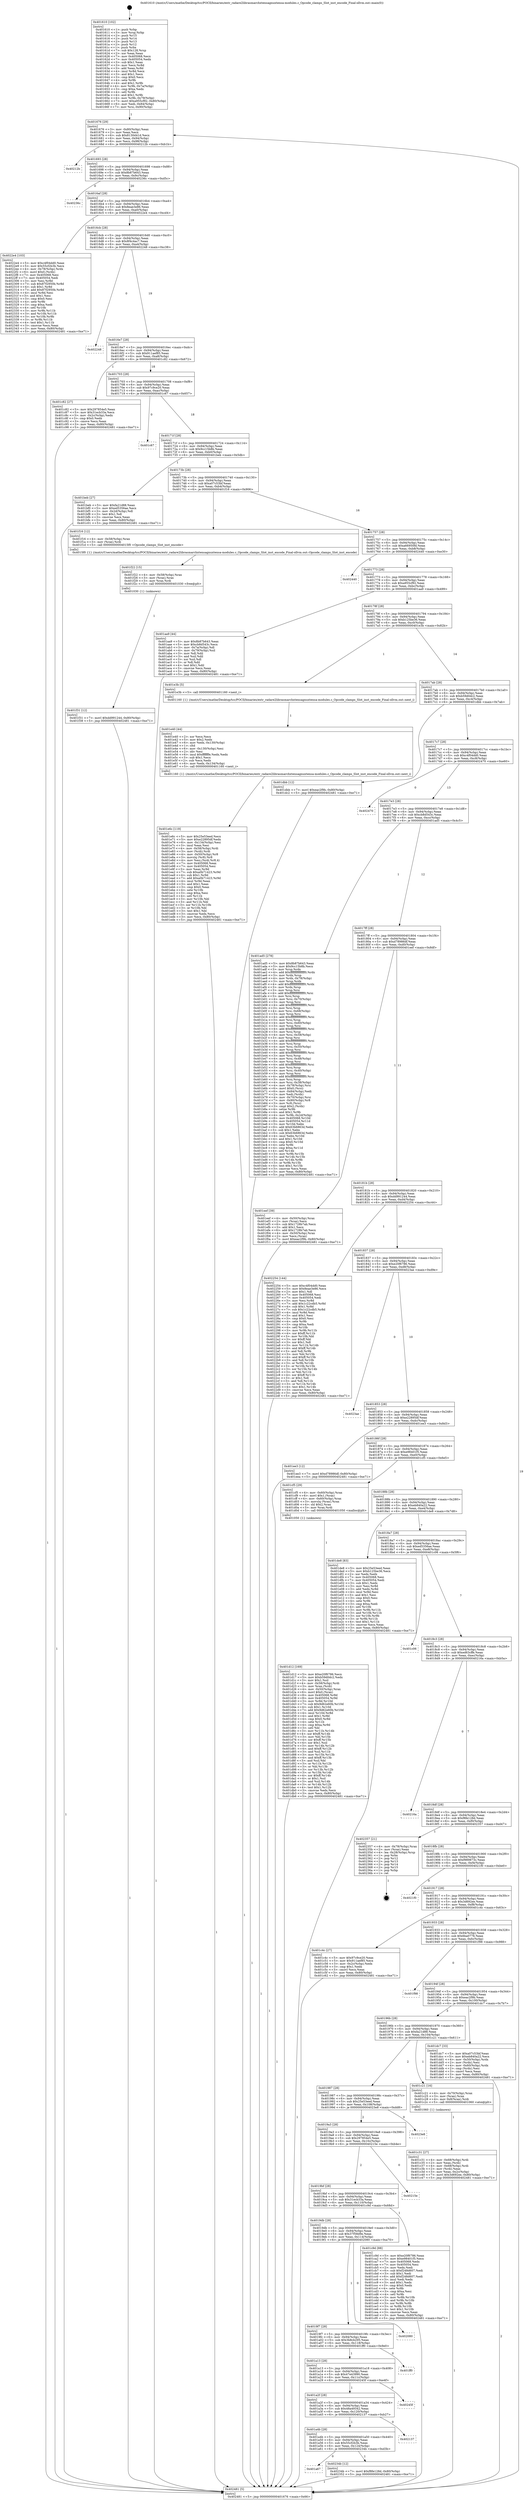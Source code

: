 digraph "0x401610" {
  label = "0x401610 (/mnt/c/Users/mathe/Desktop/tcc/POCII/binaries/extr_radare2librasmarchxtensagnuxtensa-modules.c_Opcode_clamps_Slot_inst_encode_Final-ollvm.out::main(0))"
  labelloc = "t"
  node[shape=record]

  Entry [label="",width=0.3,height=0.3,shape=circle,fillcolor=black,style=filled]
  "0x401676" [label="{
     0x401676 [29]\l
     | [instrs]\l
     &nbsp;&nbsp;0x401676 \<+3\>: mov -0x80(%rbp),%eax\l
     &nbsp;&nbsp;0x401679 \<+2\>: mov %eax,%ecx\l
     &nbsp;&nbsp;0x40167b \<+6\>: sub $0x8130d41d,%ecx\l
     &nbsp;&nbsp;0x401681 \<+6\>: mov %eax,-0x94(%rbp)\l
     &nbsp;&nbsp;0x401687 \<+6\>: mov %ecx,-0x98(%rbp)\l
     &nbsp;&nbsp;0x40168d \<+6\>: je 000000000040212b \<main+0xb1b\>\l
  }"]
  "0x40212b" [label="{
     0x40212b\l
  }", style=dashed]
  "0x401693" [label="{
     0x401693 [28]\l
     | [instrs]\l
     &nbsp;&nbsp;0x401693 \<+5\>: jmp 0000000000401698 \<main+0x88\>\l
     &nbsp;&nbsp;0x401698 \<+6\>: mov -0x94(%rbp),%eax\l
     &nbsp;&nbsp;0x40169e \<+5\>: sub $0x8b87b643,%eax\l
     &nbsp;&nbsp;0x4016a3 \<+6\>: mov %eax,-0x9c(%rbp)\l
     &nbsp;&nbsp;0x4016a9 \<+6\>: je 000000000040236c \<main+0xd5c\>\l
  }"]
  Exit [label="",width=0.3,height=0.3,shape=circle,fillcolor=black,style=filled,peripheries=2]
  "0x40236c" [label="{
     0x40236c\l
  }", style=dashed]
  "0x4016af" [label="{
     0x4016af [28]\l
     | [instrs]\l
     &nbsp;&nbsp;0x4016af \<+5\>: jmp 00000000004016b4 \<main+0xa4\>\l
     &nbsp;&nbsp;0x4016b4 \<+6\>: mov -0x94(%rbp),%eax\l
     &nbsp;&nbsp;0x4016ba \<+5\>: sub $0x8eae3e86,%eax\l
     &nbsp;&nbsp;0x4016bf \<+6\>: mov %eax,-0xa0(%rbp)\l
     &nbsp;&nbsp;0x4016c5 \<+6\>: je 00000000004022e4 \<main+0xcd4\>\l
  }"]
  "0x401a67" [label="{
     0x401a67\l
  }", style=dashed]
  "0x4022e4" [label="{
     0x4022e4 [103]\l
     | [instrs]\l
     &nbsp;&nbsp;0x4022e4 \<+5\>: mov $0xc4f04dd0,%eax\l
     &nbsp;&nbsp;0x4022e9 \<+5\>: mov $0x55cf2b3b,%ecx\l
     &nbsp;&nbsp;0x4022ee \<+4\>: mov -0x78(%rbp),%rdx\l
     &nbsp;&nbsp;0x4022f2 \<+6\>: movl $0x0,(%rdx)\l
     &nbsp;&nbsp;0x4022f8 \<+7\>: mov 0x405068,%esi\l
     &nbsp;&nbsp;0x4022ff \<+7\>: mov 0x405054,%edi\l
     &nbsp;&nbsp;0x402306 \<+3\>: mov %esi,%r8d\l
     &nbsp;&nbsp;0x402309 \<+7\>: sub $0x87f2950b,%r8d\l
     &nbsp;&nbsp;0x402310 \<+4\>: sub $0x1,%r8d\l
     &nbsp;&nbsp;0x402314 \<+7\>: add $0x87f2950b,%r8d\l
     &nbsp;&nbsp;0x40231b \<+4\>: imul %r8d,%esi\l
     &nbsp;&nbsp;0x40231f \<+3\>: and $0x1,%esi\l
     &nbsp;&nbsp;0x402322 \<+3\>: cmp $0x0,%esi\l
     &nbsp;&nbsp;0x402325 \<+4\>: sete %r9b\l
     &nbsp;&nbsp;0x402329 \<+3\>: cmp $0xa,%edi\l
     &nbsp;&nbsp;0x40232c \<+4\>: setl %r10b\l
     &nbsp;&nbsp;0x402330 \<+3\>: mov %r9b,%r11b\l
     &nbsp;&nbsp;0x402333 \<+3\>: and %r10b,%r11b\l
     &nbsp;&nbsp;0x402336 \<+3\>: xor %r10b,%r9b\l
     &nbsp;&nbsp;0x402339 \<+3\>: or %r9b,%r11b\l
     &nbsp;&nbsp;0x40233c \<+4\>: test $0x1,%r11b\l
     &nbsp;&nbsp;0x402340 \<+3\>: cmovne %ecx,%eax\l
     &nbsp;&nbsp;0x402343 \<+3\>: mov %eax,-0x80(%rbp)\l
     &nbsp;&nbsp;0x402346 \<+5\>: jmp 0000000000402481 \<main+0xe71\>\l
  }"]
  "0x4016cb" [label="{
     0x4016cb [28]\l
     | [instrs]\l
     &nbsp;&nbsp;0x4016cb \<+5\>: jmp 00000000004016d0 \<main+0xc0\>\l
     &nbsp;&nbsp;0x4016d0 \<+6\>: mov -0x94(%rbp),%eax\l
     &nbsp;&nbsp;0x4016d6 \<+5\>: sub $0x8f4c4ac7,%eax\l
     &nbsp;&nbsp;0x4016db \<+6\>: mov %eax,-0xa4(%rbp)\l
     &nbsp;&nbsp;0x4016e1 \<+6\>: je 0000000000402248 \<main+0xc38\>\l
  }"]
  "0x40234b" [label="{
     0x40234b [12]\l
     | [instrs]\l
     &nbsp;&nbsp;0x40234b \<+7\>: movl $0xf8fe128d,-0x80(%rbp)\l
     &nbsp;&nbsp;0x402352 \<+5\>: jmp 0000000000402481 \<main+0xe71\>\l
  }"]
  "0x402248" [label="{
     0x402248\l
  }", style=dashed]
  "0x4016e7" [label="{
     0x4016e7 [28]\l
     | [instrs]\l
     &nbsp;&nbsp;0x4016e7 \<+5\>: jmp 00000000004016ec \<main+0xdc\>\l
     &nbsp;&nbsp;0x4016ec \<+6\>: mov -0x94(%rbp),%eax\l
     &nbsp;&nbsp;0x4016f2 \<+5\>: sub $0x911aef85,%eax\l
     &nbsp;&nbsp;0x4016f7 \<+6\>: mov %eax,-0xa8(%rbp)\l
     &nbsp;&nbsp;0x4016fd \<+6\>: je 0000000000401c82 \<main+0x672\>\l
  }"]
  "0x401a4b" [label="{
     0x401a4b [28]\l
     | [instrs]\l
     &nbsp;&nbsp;0x401a4b \<+5\>: jmp 0000000000401a50 \<main+0x440\>\l
     &nbsp;&nbsp;0x401a50 \<+6\>: mov -0x94(%rbp),%eax\l
     &nbsp;&nbsp;0x401a56 \<+5\>: sub $0x55cf2b3b,%eax\l
     &nbsp;&nbsp;0x401a5b \<+6\>: mov %eax,-0x124(%rbp)\l
     &nbsp;&nbsp;0x401a61 \<+6\>: je 000000000040234b \<main+0xd3b\>\l
  }"]
  "0x401c82" [label="{
     0x401c82 [27]\l
     | [instrs]\l
     &nbsp;&nbsp;0x401c82 \<+5\>: mov $0x297854e5,%eax\l
     &nbsp;&nbsp;0x401c87 \<+5\>: mov $0x31ecb33a,%ecx\l
     &nbsp;&nbsp;0x401c8c \<+3\>: mov -0x2c(%rbp),%edx\l
     &nbsp;&nbsp;0x401c8f \<+3\>: cmp $0x0,%edx\l
     &nbsp;&nbsp;0x401c92 \<+3\>: cmove %ecx,%eax\l
     &nbsp;&nbsp;0x401c95 \<+3\>: mov %eax,-0x80(%rbp)\l
     &nbsp;&nbsp;0x401c98 \<+5\>: jmp 0000000000402481 \<main+0xe71\>\l
  }"]
  "0x401703" [label="{
     0x401703 [28]\l
     | [instrs]\l
     &nbsp;&nbsp;0x401703 \<+5\>: jmp 0000000000401708 \<main+0xf8\>\l
     &nbsp;&nbsp;0x401708 \<+6\>: mov -0x94(%rbp),%eax\l
     &nbsp;&nbsp;0x40170e \<+5\>: sub $0x97c9ce20,%eax\l
     &nbsp;&nbsp;0x401713 \<+6\>: mov %eax,-0xac(%rbp)\l
     &nbsp;&nbsp;0x401719 \<+6\>: je 0000000000401c67 \<main+0x657\>\l
  }"]
  "0x402137" [label="{
     0x402137\l
  }", style=dashed]
  "0x401c67" [label="{
     0x401c67\l
  }", style=dashed]
  "0x40171f" [label="{
     0x40171f [28]\l
     | [instrs]\l
     &nbsp;&nbsp;0x40171f \<+5\>: jmp 0000000000401724 \<main+0x114\>\l
     &nbsp;&nbsp;0x401724 \<+6\>: mov -0x94(%rbp),%eax\l
     &nbsp;&nbsp;0x40172a \<+5\>: sub $0x9cc15b8b,%eax\l
     &nbsp;&nbsp;0x40172f \<+6\>: mov %eax,-0xb0(%rbp)\l
     &nbsp;&nbsp;0x401735 \<+6\>: je 0000000000401beb \<main+0x5db\>\l
  }"]
  "0x401a2f" [label="{
     0x401a2f [28]\l
     | [instrs]\l
     &nbsp;&nbsp;0x401a2f \<+5\>: jmp 0000000000401a34 \<main+0x424\>\l
     &nbsp;&nbsp;0x401a34 \<+6\>: mov -0x94(%rbp),%eax\l
     &nbsp;&nbsp;0x401a3a \<+5\>: sub $0x48a49342,%eax\l
     &nbsp;&nbsp;0x401a3f \<+6\>: mov %eax,-0x120(%rbp)\l
     &nbsp;&nbsp;0x401a45 \<+6\>: je 0000000000402137 \<main+0xb27\>\l
  }"]
  "0x401beb" [label="{
     0x401beb [27]\l
     | [instrs]\l
     &nbsp;&nbsp;0x401beb \<+5\>: mov $0xfa21d88,%eax\l
     &nbsp;&nbsp;0x401bf0 \<+5\>: mov $0xed5356ae,%ecx\l
     &nbsp;&nbsp;0x401bf5 \<+3\>: mov -0x2d(%rbp),%dl\l
     &nbsp;&nbsp;0x401bf8 \<+3\>: test $0x1,%dl\l
     &nbsp;&nbsp;0x401bfb \<+3\>: cmovne %ecx,%eax\l
     &nbsp;&nbsp;0x401bfe \<+3\>: mov %eax,-0x80(%rbp)\l
     &nbsp;&nbsp;0x401c01 \<+5\>: jmp 0000000000402481 \<main+0xe71\>\l
  }"]
  "0x40173b" [label="{
     0x40173b [28]\l
     | [instrs]\l
     &nbsp;&nbsp;0x40173b \<+5\>: jmp 0000000000401740 \<main+0x130\>\l
     &nbsp;&nbsp;0x401740 \<+6\>: mov -0x94(%rbp),%eax\l
     &nbsp;&nbsp;0x401746 \<+5\>: sub $0xa07c53bf,%eax\l
     &nbsp;&nbsp;0x40174b \<+6\>: mov %eax,-0xb4(%rbp)\l
     &nbsp;&nbsp;0x401751 \<+6\>: je 0000000000401f16 \<main+0x906\>\l
  }"]
  "0x40245f" [label="{
     0x40245f\l
  }", style=dashed]
  "0x401f16" [label="{
     0x401f16 [12]\l
     | [instrs]\l
     &nbsp;&nbsp;0x401f16 \<+4\>: mov -0x58(%rbp),%rax\l
     &nbsp;&nbsp;0x401f1a \<+3\>: mov (%rax),%rdi\l
     &nbsp;&nbsp;0x401f1d \<+5\>: call 00000000004015f0 \<Opcode_clamps_Slot_inst_encode\>\l
     | [calls]\l
     &nbsp;&nbsp;0x4015f0 \{1\} (/mnt/c/Users/mathe/Desktop/tcc/POCII/binaries/extr_radare2librasmarchxtensagnuxtensa-modules.c_Opcode_clamps_Slot_inst_encode_Final-ollvm.out::Opcode_clamps_Slot_inst_encode)\l
  }"]
  "0x401757" [label="{
     0x401757 [28]\l
     | [instrs]\l
     &nbsp;&nbsp;0x401757 \<+5\>: jmp 000000000040175c \<main+0x14c\>\l
     &nbsp;&nbsp;0x40175c \<+6\>: mov -0x94(%rbp),%eax\l
     &nbsp;&nbsp;0x401762 \<+5\>: sub $0xa66950fd,%eax\l
     &nbsp;&nbsp;0x401767 \<+6\>: mov %eax,-0xb8(%rbp)\l
     &nbsp;&nbsp;0x40176d \<+6\>: je 0000000000402440 \<main+0xe30\>\l
  }"]
  "0x401a13" [label="{
     0x401a13 [28]\l
     | [instrs]\l
     &nbsp;&nbsp;0x401a13 \<+5\>: jmp 0000000000401a18 \<main+0x408\>\l
     &nbsp;&nbsp;0x401a18 \<+6\>: mov -0x94(%rbp),%eax\l
     &nbsp;&nbsp;0x401a1e \<+5\>: sub $0x47e43990,%eax\l
     &nbsp;&nbsp;0x401a23 \<+6\>: mov %eax,-0x11c(%rbp)\l
     &nbsp;&nbsp;0x401a29 \<+6\>: je 000000000040245f \<main+0xe4f\>\l
  }"]
  "0x402440" [label="{
     0x402440\l
  }", style=dashed]
  "0x401773" [label="{
     0x401773 [28]\l
     | [instrs]\l
     &nbsp;&nbsp;0x401773 \<+5\>: jmp 0000000000401778 \<main+0x168\>\l
     &nbsp;&nbsp;0x401778 \<+6\>: mov -0x94(%rbp),%eax\l
     &nbsp;&nbsp;0x40177e \<+5\>: sub $0xa955cf92,%eax\l
     &nbsp;&nbsp;0x401783 \<+6\>: mov %eax,-0xbc(%rbp)\l
     &nbsp;&nbsp;0x401789 \<+6\>: je 0000000000401aa9 \<main+0x499\>\l
  }"]
  "0x401ff0" [label="{
     0x401ff0\l
  }", style=dashed]
  "0x401aa9" [label="{
     0x401aa9 [44]\l
     | [instrs]\l
     &nbsp;&nbsp;0x401aa9 \<+5\>: mov $0x8b87b643,%eax\l
     &nbsp;&nbsp;0x401aae \<+5\>: mov $0xcb8d543c,%ecx\l
     &nbsp;&nbsp;0x401ab3 \<+3\>: mov -0x7a(%rbp),%dl\l
     &nbsp;&nbsp;0x401ab6 \<+4\>: mov -0x79(%rbp),%sil\l
     &nbsp;&nbsp;0x401aba \<+3\>: mov %dl,%dil\l
     &nbsp;&nbsp;0x401abd \<+3\>: and %sil,%dil\l
     &nbsp;&nbsp;0x401ac0 \<+3\>: xor %sil,%dl\l
     &nbsp;&nbsp;0x401ac3 \<+3\>: or %dl,%dil\l
     &nbsp;&nbsp;0x401ac6 \<+4\>: test $0x1,%dil\l
     &nbsp;&nbsp;0x401aca \<+3\>: cmovne %ecx,%eax\l
     &nbsp;&nbsp;0x401acd \<+3\>: mov %eax,-0x80(%rbp)\l
     &nbsp;&nbsp;0x401ad0 \<+5\>: jmp 0000000000402481 \<main+0xe71\>\l
  }"]
  "0x40178f" [label="{
     0x40178f [28]\l
     | [instrs]\l
     &nbsp;&nbsp;0x40178f \<+5\>: jmp 0000000000401794 \<main+0x184\>\l
     &nbsp;&nbsp;0x401794 \<+6\>: mov -0x94(%rbp),%eax\l
     &nbsp;&nbsp;0x40179a \<+5\>: sub $0xb125be36,%eax\l
     &nbsp;&nbsp;0x40179f \<+6\>: mov %eax,-0xc0(%rbp)\l
     &nbsp;&nbsp;0x4017a5 \<+6\>: je 0000000000401e3b \<main+0x82b\>\l
  }"]
  "0x402481" [label="{
     0x402481 [5]\l
     | [instrs]\l
     &nbsp;&nbsp;0x402481 \<+5\>: jmp 0000000000401676 \<main+0x66\>\l
  }"]
  "0x401610" [label="{
     0x401610 [102]\l
     | [instrs]\l
     &nbsp;&nbsp;0x401610 \<+1\>: push %rbp\l
     &nbsp;&nbsp;0x401611 \<+3\>: mov %rsp,%rbp\l
     &nbsp;&nbsp;0x401614 \<+2\>: push %r15\l
     &nbsp;&nbsp;0x401616 \<+2\>: push %r14\l
     &nbsp;&nbsp;0x401618 \<+2\>: push %r13\l
     &nbsp;&nbsp;0x40161a \<+2\>: push %r12\l
     &nbsp;&nbsp;0x40161c \<+1\>: push %rbx\l
     &nbsp;&nbsp;0x40161d \<+7\>: sub $0x128,%rsp\l
     &nbsp;&nbsp;0x401624 \<+2\>: xor %eax,%eax\l
     &nbsp;&nbsp;0x401626 \<+7\>: mov 0x405068,%ecx\l
     &nbsp;&nbsp;0x40162d \<+7\>: mov 0x405054,%edx\l
     &nbsp;&nbsp;0x401634 \<+3\>: sub $0x1,%eax\l
     &nbsp;&nbsp;0x401637 \<+3\>: mov %ecx,%r8d\l
     &nbsp;&nbsp;0x40163a \<+3\>: add %eax,%r8d\l
     &nbsp;&nbsp;0x40163d \<+4\>: imul %r8d,%ecx\l
     &nbsp;&nbsp;0x401641 \<+3\>: and $0x1,%ecx\l
     &nbsp;&nbsp;0x401644 \<+3\>: cmp $0x0,%ecx\l
     &nbsp;&nbsp;0x401647 \<+4\>: sete %r9b\l
     &nbsp;&nbsp;0x40164b \<+4\>: and $0x1,%r9b\l
     &nbsp;&nbsp;0x40164f \<+4\>: mov %r9b,-0x7a(%rbp)\l
     &nbsp;&nbsp;0x401653 \<+3\>: cmp $0xa,%edx\l
     &nbsp;&nbsp;0x401656 \<+4\>: setl %r9b\l
     &nbsp;&nbsp;0x40165a \<+4\>: and $0x1,%r9b\l
     &nbsp;&nbsp;0x40165e \<+4\>: mov %r9b,-0x79(%rbp)\l
     &nbsp;&nbsp;0x401662 \<+7\>: movl $0xa955cf92,-0x80(%rbp)\l
     &nbsp;&nbsp;0x401669 \<+6\>: mov %edi,-0x84(%rbp)\l
     &nbsp;&nbsp;0x40166f \<+7\>: mov %rsi,-0x90(%rbp)\l
  }"]
  "0x4019f7" [label="{
     0x4019f7 [28]\l
     | [instrs]\l
     &nbsp;&nbsp;0x4019f7 \<+5\>: jmp 00000000004019fc \<main+0x3ec\>\l
     &nbsp;&nbsp;0x4019fc \<+6\>: mov -0x94(%rbp),%eax\l
     &nbsp;&nbsp;0x401a02 \<+5\>: sub $0x3b8cb295,%eax\l
     &nbsp;&nbsp;0x401a07 \<+6\>: mov %eax,-0x118(%rbp)\l
     &nbsp;&nbsp;0x401a0d \<+6\>: je 0000000000401ff0 \<main+0x9e0\>\l
  }"]
  "0x401e3b" [label="{
     0x401e3b [5]\l
     | [instrs]\l
     &nbsp;&nbsp;0x401e3b \<+5\>: call 0000000000401160 \<next_i\>\l
     | [calls]\l
     &nbsp;&nbsp;0x401160 \{1\} (/mnt/c/Users/mathe/Desktop/tcc/POCII/binaries/extr_radare2librasmarchxtensagnuxtensa-modules.c_Opcode_clamps_Slot_inst_encode_Final-ollvm.out::next_i)\l
  }"]
  "0x4017ab" [label="{
     0x4017ab [28]\l
     | [instrs]\l
     &nbsp;&nbsp;0x4017ab \<+5\>: jmp 00000000004017b0 \<main+0x1a0\>\l
     &nbsp;&nbsp;0x4017b0 \<+6\>: mov -0x94(%rbp),%eax\l
     &nbsp;&nbsp;0x4017b6 \<+5\>: sub $0xb59d0dc2,%eax\l
     &nbsp;&nbsp;0x4017bb \<+6\>: mov %eax,-0xc4(%rbp)\l
     &nbsp;&nbsp;0x4017c1 \<+6\>: je 0000000000401dbb \<main+0x7ab\>\l
  }"]
  "0x402080" [label="{
     0x402080\l
  }", style=dashed]
  "0x401dbb" [label="{
     0x401dbb [12]\l
     | [instrs]\l
     &nbsp;&nbsp;0x401dbb \<+7\>: movl $0xeac2f9b,-0x80(%rbp)\l
     &nbsp;&nbsp;0x401dc2 \<+5\>: jmp 0000000000402481 \<main+0xe71\>\l
  }"]
  "0x4017c7" [label="{
     0x4017c7 [28]\l
     | [instrs]\l
     &nbsp;&nbsp;0x4017c7 \<+5\>: jmp 00000000004017cc \<main+0x1bc\>\l
     &nbsp;&nbsp;0x4017cc \<+6\>: mov -0x94(%rbp),%eax\l
     &nbsp;&nbsp;0x4017d2 \<+5\>: sub $0xc4f04dd0,%eax\l
     &nbsp;&nbsp;0x4017d7 \<+6\>: mov %eax,-0xc8(%rbp)\l
     &nbsp;&nbsp;0x4017dd \<+6\>: je 0000000000402470 \<main+0xe60\>\l
  }"]
  "0x401f31" [label="{
     0x401f31 [12]\l
     | [instrs]\l
     &nbsp;&nbsp;0x401f31 \<+7\>: movl $0xdd991244,-0x80(%rbp)\l
     &nbsp;&nbsp;0x401f38 \<+5\>: jmp 0000000000402481 \<main+0xe71\>\l
  }"]
  "0x402470" [label="{
     0x402470\l
  }", style=dashed]
  "0x4017e3" [label="{
     0x4017e3 [28]\l
     | [instrs]\l
     &nbsp;&nbsp;0x4017e3 \<+5\>: jmp 00000000004017e8 \<main+0x1d8\>\l
     &nbsp;&nbsp;0x4017e8 \<+6\>: mov -0x94(%rbp),%eax\l
     &nbsp;&nbsp;0x4017ee \<+5\>: sub $0xcb8d543c,%eax\l
     &nbsp;&nbsp;0x4017f3 \<+6\>: mov %eax,-0xcc(%rbp)\l
     &nbsp;&nbsp;0x4017f9 \<+6\>: je 0000000000401ad5 \<main+0x4c5\>\l
  }"]
  "0x401f22" [label="{
     0x401f22 [15]\l
     | [instrs]\l
     &nbsp;&nbsp;0x401f22 \<+4\>: mov -0x58(%rbp),%rax\l
     &nbsp;&nbsp;0x401f26 \<+3\>: mov (%rax),%rax\l
     &nbsp;&nbsp;0x401f29 \<+3\>: mov %rax,%rdi\l
     &nbsp;&nbsp;0x401f2c \<+5\>: call 0000000000401030 \<free@plt\>\l
     | [calls]\l
     &nbsp;&nbsp;0x401030 \{1\} (unknown)\l
  }"]
  "0x401ad5" [label="{
     0x401ad5 [278]\l
     | [instrs]\l
     &nbsp;&nbsp;0x401ad5 \<+5\>: mov $0x8b87b643,%eax\l
     &nbsp;&nbsp;0x401ada \<+5\>: mov $0x9cc15b8b,%ecx\l
     &nbsp;&nbsp;0x401adf \<+3\>: mov %rsp,%rdx\l
     &nbsp;&nbsp;0x401ae2 \<+4\>: add $0xfffffffffffffff0,%rdx\l
     &nbsp;&nbsp;0x401ae6 \<+3\>: mov %rdx,%rsp\l
     &nbsp;&nbsp;0x401ae9 \<+4\>: mov %rdx,-0x78(%rbp)\l
     &nbsp;&nbsp;0x401aed \<+3\>: mov %rsp,%rdx\l
     &nbsp;&nbsp;0x401af0 \<+4\>: add $0xfffffffffffffff0,%rdx\l
     &nbsp;&nbsp;0x401af4 \<+3\>: mov %rdx,%rsp\l
     &nbsp;&nbsp;0x401af7 \<+3\>: mov %rsp,%rsi\l
     &nbsp;&nbsp;0x401afa \<+4\>: add $0xfffffffffffffff0,%rsi\l
     &nbsp;&nbsp;0x401afe \<+3\>: mov %rsi,%rsp\l
     &nbsp;&nbsp;0x401b01 \<+4\>: mov %rsi,-0x70(%rbp)\l
     &nbsp;&nbsp;0x401b05 \<+3\>: mov %rsp,%rsi\l
     &nbsp;&nbsp;0x401b08 \<+4\>: add $0xfffffffffffffff0,%rsi\l
     &nbsp;&nbsp;0x401b0c \<+3\>: mov %rsi,%rsp\l
     &nbsp;&nbsp;0x401b0f \<+4\>: mov %rsi,-0x68(%rbp)\l
     &nbsp;&nbsp;0x401b13 \<+3\>: mov %rsp,%rsi\l
     &nbsp;&nbsp;0x401b16 \<+4\>: add $0xfffffffffffffff0,%rsi\l
     &nbsp;&nbsp;0x401b1a \<+3\>: mov %rsi,%rsp\l
     &nbsp;&nbsp;0x401b1d \<+4\>: mov %rsi,-0x60(%rbp)\l
     &nbsp;&nbsp;0x401b21 \<+3\>: mov %rsp,%rsi\l
     &nbsp;&nbsp;0x401b24 \<+4\>: add $0xfffffffffffffff0,%rsi\l
     &nbsp;&nbsp;0x401b28 \<+3\>: mov %rsi,%rsp\l
     &nbsp;&nbsp;0x401b2b \<+4\>: mov %rsi,-0x58(%rbp)\l
     &nbsp;&nbsp;0x401b2f \<+3\>: mov %rsp,%rsi\l
     &nbsp;&nbsp;0x401b32 \<+4\>: add $0xfffffffffffffff0,%rsi\l
     &nbsp;&nbsp;0x401b36 \<+3\>: mov %rsi,%rsp\l
     &nbsp;&nbsp;0x401b39 \<+4\>: mov %rsi,-0x50(%rbp)\l
     &nbsp;&nbsp;0x401b3d \<+3\>: mov %rsp,%rsi\l
     &nbsp;&nbsp;0x401b40 \<+4\>: add $0xfffffffffffffff0,%rsi\l
     &nbsp;&nbsp;0x401b44 \<+3\>: mov %rsi,%rsp\l
     &nbsp;&nbsp;0x401b47 \<+4\>: mov %rsi,-0x48(%rbp)\l
     &nbsp;&nbsp;0x401b4b \<+3\>: mov %rsp,%rsi\l
     &nbsp;&nbsp;0x401b4e \<+4\>: add $0xfffffffffffffff0,%rsi\l
     &nbsp;&nbsp;0x401b52 \<+3\>: mov %rsi,%rsp\l
     &nbsp;&nbsp;0x401b55 \<+4\>: mov %rsi,-0x40(%rbp)\l
     &nbsp;&nbsp;0x401b59 \<+3\>: mov %rsp,%rsi\l
     &nbsp;&nbsp;0x401b5c \<+4\>: add $0xfffffffffffffff0,%rsi\l
     &nbsp;&nbsp;0x401b60 \<+3\>: mov %rsi,%rsp\l
     &nbsp;&nbsp;0x401b63 \<+4\>: mov %rsi,-0x38(%rbp)\l
     &nbsp;&nbsp;0x401b67 \<+4\>: mov -0x78(%rbp),%rsi\l
     &nbsp;&nbsp;0x401b6b \<+6\>: movl $0x0,(%rsi)\l
     &nbsp;&nbsp;0x401b71 \<+6\>: mov -0x84(%rbp),%edi\l
     &nbsp;&nbsp;0x401b77 \<+2\>: mov %edi,(%rdx)\l
     &nbsp;&nbsp;0x401b79 \<+4\>: mov -0x70(%rbp),%rsi\l
     &nbsp;&nbsp;0x401b7d \<+7\>: mov -0x90(%rbp),%r8\l
     &nbsp;&nbsp;0x401b84 \<+3\>: mov %r8,(%rsi)\l
     &nbsp;&nbsp;0x401b87 \<+3\>: cmpl $0x2,(%rdx)\l
     &nbsp;&nbsp;0x401b8a \<+4\>: setne %r9b\l
     &nbsp;&nbsp;0x401b8e \<+4\>: and $0x1,%r9b\l
     &nbsp;&nbsp;0x401b92 \<+4\>: mov %r9b,-0x2d(%rbp)\l
     &nbsp;&nbsp;0x401b96 \<+8\>: mov 0x405068,%r10d\l
     &nbsp;&nbsp;0x401b9e \<+8\>: mov 0x405054,%r11d\l
     &nbsp;&nbsp;0x401ba6 \<+3\>: mov %r10d,%ebx\l
     &nbsp;&nbsp;0x401ba9 \<+6\>: add $0x63b6863d,%ebx\l
     &nbsp;&nbsp;0x401baf \<+3\>: sub $0x1,%ebx\l
     &nbsp;&nbsp;0x401bb2 \<+6\>: sub $0x63b6863d,%ebx\l
     &nbsp;&nbsp;0x401bb8 \<+4\>: imul %ebx,%r10d\l
     &nbsp;&nbsp;0x401bbc \<+4\>: and $0x1,%r10d\l
     &nbsp;&nbsp;0x401bc0 \<+4\>: cmp $0x0,%r10d\l
     &nbsp;&nbsp;0x401bc4 \<+4\>: sete %r9b\l
     &nbsp;&nbsp;0x401bc8 \<+4\>: cmp $0xa,%r11d\l
     &nbsp;&nbsp;0x401bcc \<+4\>: setl %r14b\l
     &nbsp;&nbsp;0x401bd0 \<+3\>: mov %r9b,%r15b\l
     &nbsp;&nbsp;0x401bd3 \<+3\>: and %r14b,%r15b\l
     &nbsp;&nbsp;0x401bd6 \<+3\>: xor %r14b,%r9b\l
     &nbsp;&nbsp;0x401bd9 \<+3\>: or %r9b,%r15b\l
     &nbsp;&nbsp;0x401bdc \<+4\>: test $0x1,%r15b\l
     &nbsp;&nbsp;0x401be0 \<+3\>: cmovne %ecx,%eax\l
     &nbsp;&nbsp;0x401be3 \<+3\>: mov %eax,-0x80(%rbp)\l
     &nbsp;&nbsp;0x401be6 \<+5\>: jmp 0000000000402481 \<main+0xe71\>\l
  }"]
  "0x4017ff" [label="{
     0x4017ff [28]\l
     | [instrs]\l
     &nbsp;&nbsp;0x4017ff \<+5\>: jmp 0000000000401804 \<main+0x1f4\>\l
     &nbsp;&nbsp;0x401804 \<+6\>: mov -0x94(%rbp),%eax\l
     &nbsp;&nbsp;0x40180a \<+5\>: sub $0xd78986df,%eax\l
     &nbsp;&nbsp;0x40180f \<+6\>: mov %eax,-0xd0(%rbp)\l
     &nbsp;&nbsp;0x401815 \<+6\>: je 0000000000401eef \<main+0x8df\>\l
  }"]
  "0x401e6c" [label="{
     0x401e6c [119]\l
     | [instrs]\l
     &nbsp;&nbsp;0x401e6c \<+5\>: mov $0x25e53eed,%ecx\l
     &nbsp;&nbsp;0x401e71 \<+5\>: mov $0xe22895df,%edx\l
     &nbsp;&nbsp;0x401e76 \<+6\>: mov -0x134(%rbp),%esi\l
     &nbsp;&nbsp;0x401e7c \<+3\>: imul %eax,%esi\l
     &nbsp;&nbsp;0x401e7f \<+4\>: mov -0x58(%rbp),%rdi\l
     &nbsp;&nbsp;0x401e83 \<+3\>: mov (%rdi),%rdi\l
     &nbsp;&nbsp;0x401e86 \<+4\>: mov -0x50(%rbp),%r8\l
     &nbsp;&nbsp;0x401e8a \<+3\>: movslq (%r8),%r8\l
     &nbsp;&nbsp;0x401e8d \<+4\>: mov %esi,(%rdi,%r8,4)\l
     &nbsp;&nbsp;0x401e91 \<+7\>: mov 0x405068,%eax\l
     &nbsp;&nbsp;0x401e98 \<+7\>: mov 0x405054,%esi\l
     &nbsp;&nbsp;0x401e9f \<+3\>: mov %eax,%r9d\l
     &nbsp;&nbsp;0x401ea2 \<+7\>: sub $0xa0b71423,%r9d\l
     &nbsp;&nbsp;0x401ea9 \<+4\>: sub $0x1,%r9d\l
     &nbsp;&nbsp;0x401ead \<+7\>: add $0xa0b71423,%r9d\l
     &nbsp;&nbsp;0x401eb4 \<+4\>: imul %r9d,%eax\l
     &nbsp;&nbsp;0x401eb8 \<+3\>: and $0x1,%eax\l
     &nbsp;&nbsp;0x401ebb \<+3\>: cmp $0x0,%eax\l
     &nbsp;&nbsp;0x401ebe \<+4\>: sete %r10b\l
     &nbsp;&nbsp;0x401ec2 \<+3\>: cmp $0xa,%esi\l
     &nbsp;&nbsp;0x401ec5 \<+4\>: setl %r11b\l
     &nbsp;&nbsp;0x401ec9 \<+3\>: mov %r10b,%bl\l
     &nbsp;&nbsp;0x401ecc \<+3\>: and %r11b,%bl\l
     &nbsp;&nbsp;0x401ecf \<+3\>: xor %r11b,%r10b\l
     &nbsp;&nbsp;0x401ed2 \<+3\>: or %r10b,%bl\l
     &nbsp;&nbsp;0x401ed5 \<+3\>: test $0x1,%bl\l
     &nbsp;&nbsp;0x401ed8 \<+3\>: cmovne %edx,%ecx\l
     &nbsp;&nbsp;0x401edb \<+3\>: mov %ecx,-0x80(%rbp)\l
     &nbsp;&nbsp;0x401ede \<+5\>: jmp 0000000000402481 \<main+0xe71\>\l
  }"]
  "0x401e40" [label="{
     0x401e40 [44]\l
     | [instrs]\l
     &nbsp;&nbsp;0x401e40 \<+2\>: xor %ecx,%ecx\l
     &nbsp;&nbsp;0x401e42 \<+5\>: mov $0x2,%edx\l
     &nbsp;&nbsp;0x401e47 \<+6\>: mov %edx,-0x130(%rbp)\l
     &nbsp;&nbsp;0x401e4d \<+1\>: cltd\l
     &nbsp;&nbsp;0x401e4e \<+6\>: mov -0x130(%rbp),%esi\l
     &nbsp;&nbsp;0x401e54 \<+2\>: idiv %esi\l
     &nbsp;&nbsp;0x401e56 \<+6\>: imul $0xfffffffe,%edx,%edx\l
     &nbsp;&nbsp;0x401e5c \<+3\>: sub $0x1,%ecx\l
     &nbsp;&nbsp;0x401e5f \<+2\>: sub %ecx,%edx\l
     &nbsp;&nbsp;0x401e61 \<+6\>: mov %edx,-0x134(%rbp)\l
     &nbsp;&nbsp;0x401e67 \<+5\>: call 0000000000401160 \<next_i\>\l
     | [calls]\l
     &nbsp;&nbsp;0x401160 \{1\} (/mnt/c/Users/mathe/Desktop/tcc/POCII/binaries/extr_radare2librasmarchxtensagnuxtensa-modules.c_Opcode_clamps_Slot_inst_encode_Final-ollvm.out::next_i)\l
  }"]
  "0x401eef" [label="{
     0x401eef [39]\l
     | [instrs]\l
     &nbsp;&nbsp;0x401eef \<+4\>: mov -0x50(%rbp),%rax\l
     &nbsp;&nbsp;0x401ef3 \<+2\>: mov (%rax),%ecx\l
     &nbsp;&nbsp;0x401ef5 \<+6\>: sub $0x1728b7ab,%ecx\l
     &nbsp;&nbsp;0x401efb \<+3\>: add $0x1,%ecx\l
     &nbsp;&nbsp;0x401efe \<+6\>: add $0x1728b7ab,%ecx\l
     &nbsp;&nbsp;0x401f04 \<+4\>: mov -0x50(%rbp),%rax\l
     &nbsp;&nbsp;0x401f08 \<+2\>: mov %ecx,(%rax)\l
     &nbsp;&nbsp;0x401f0a \<+7\>: movl $0xeac2f9b,-0x80(%rbp)\l
     &nbsp;&nbsp;0x401f11 \<+5\>: jmp 0000000000402481 \<main+0xe71\>\l
  }"]
  "0x40181b" [label="{
     0x40181b [28]\l
     | [instrs]\l
     &nbsp;&nbsp;0x40181b \<+5\>: jmp 0000000000401820 \<main+0x210\>\l
     &nbsp;&nbsp;0x401820 \<+6\>: mov -0x94(%rbp),%eax\l
     &nbsp;&nbsp;0x401826 \<+5\>: sub $0xdd991244,%eax\l
     &nbsp;&nbsp;0x40182b \<+6\>: mov %eax,-0xd4(%rbp)\l
     &nbsp;&nbsp;0x401831 \<+6\>: je 0000000000402254 \<main+0xc44\>\l
  }"]
  "0x401d12" [label="{
     0x401d12 [169]\l
     | [instrs]\l
     &nbsp;&nbsp;0x401d12 \<+5\>: mov $0xe20f6786,%ecx\l
     &nbsp;&nbsp;0x401d17 \<+5\>: mov $0xb59d0dc2,%edx\l
     &nbsp;&nbsp;0x401d1c \<+3\>: mov $0x1,%sil\l
     &nbsp;&nbsp;0x401d1f \<+4\>: mov -0x58(%rbp),%rdi\l
     &nbsp;&nbsp;0x401d23 \<+3\>: mov %rax,(%rdi)\l
     &nbsp;&nbsp;0x401d26 \<+4\>: mov -0x50(%rbp),%rax\l
     &nbsp;&nbsp;0x401d2a \<+6\>: movl $0x0,(%rax)\l
     &nbsp;&nbsp;0x401d30 \<+8\>: mov 0x405068,%r8d\l
     &nbsp;&nbsp;0x401d38 \<+8\>: mov 0x405054,%r9d\l
     &nbsp;&nbsp;0x401d40 \<+3\>: mov %r8d,%r10d\l
     &nbsp;&nbsp;0x401d43 \<+7\>: sub $0x9d62e60b,%r10d\l
     &nbsp;&nbsp;0x401d4a \<+4\>: sub $0x1,%r10d\l
     &nbsp;&nbsp;0x401d4e \<+7\>: add $0x9d62e60b,%r10d\l
     &nbsp;&nbsp;0x401d55 \<+4\>: imul %r10d,%r8d\l
     &nbsp;&nbsp;0x401d59 \<+4\>: and $0x1,%r8d\l
     &nbsp;&nbsp;0x401d5d \<+4\>: cmp $0x0,%r8d\l
     &nbsp;&nbsp;0x401d61 \<+4\>: sete %r11b\l
     &nbsp;&nbsp;0x401d65 \<+4\>: cmp $0xa,%r9d\l
     &nbsp;&nbsp;0x401d69 \<+3\>: setl %bl\l
     &nbsp;&nbsp;0x401d6c \<+3\>: mov %r11b,%r14b\l
     &nbsp;&nbsp;0x401d6f \<+4\>: xor $0xff,%r14b\l
     &nbsp;&nbsp;0x401d73 \<+3\>: mov %bl,%r15b\l
     &nbsp;&nbsp;0x401d76 \<+4\>: xor $0xff,%r15b\l
     &nbsp;&nbsp;0x401d7a \<+4\>: xor $0x1,%sil\l
     &nbsp;&nbsp;0x401d7e \<+3\>: mov %r14b,%r12b\l
     &nbsp;&nbsp;0x401d81 \<+4\>: and $0xff,%r12b\l
     &nbsp;&nbsp;0x401d85 \<+3\>: and %sil,%r11b\l
     &nbsp;&nbsp;0x401d88 \<+3\>: mov %r15b,%r13b\l
     &nbsp;&nbsp;0x401d8b \<+4\>: and $0xff,%r13b\l
     &nbsp;&nbsp;0x401d8f \<+3\>: and %sil,%bl\l
     &nbsp;&nbsp;0x401d92 \<+3\>: or %r11b,%r12b\l
     &nbsp;&nbsp;0x401d95 \<+3\>: or %bl,%r13b\l
     &nbsp;&nbsp;0x401d98 \<+3\>: xor %r13b,%r12b\l
     &nbsp;&nbsp;0x401d9b \<+3\>: or %r15b,%r14b\l
     &nbsp;&nbsp;0x401d9e \<+4\>: xor $0xff,%r14b\l
     &nbsp;&nbsp;0x401da2 \<+4\>: or $0x1,%sil\l
     &nbsp;&nbsp;0x401da6 \<+3\>: and %sil,%r14b\l
     &nbsp;&nbsp;0x401da9 \<+3\>: or %r14b,%r12b\l
     &nbsp;&nbsp;0x401dac \<+4\>: test $0x1,%r12b\l
     &nbsp;&nbsp;0x401db0 \<+3\>: cmovne %edx,%ecx\l
     &nbsp;&nbsp;0x401db3 \<+3\>: mov %ecx,-0x80(%rbp)\l
     &nbsp;&nbsp;0x401db6 \<+5\>: jmp 0000000000402481 \<main+0xe71\>\l
  }"]
  "0x402254" [label="{
     0x402254 [144]\l
     | [instrs]\l
     &nbsp;&nbsp;0x402254 \<+5\>: mov $0xc4f04dd0,%eax\l
     &nbsp;&nbsp;0x402259 \<+5\>: mov $0x8eae3e86,%ecx\l
     &nbsp;&nbsp;0x40225e \<+2\>: mov $0x1,%dl\l
     &nbsp;&nbsp;0x402260 \<+7\>: mov 0x405068,%esi\l
     &nbsp;&nbsp;0x402267 \<+7\>: mov 0x405054,%edi\l
     &nbsp;&nbsp;0x40226e \<+3\>: mov %esi,%r8d\l
     &nbsp;&nbsp;0x402271 \<+7\>: add $0x1c22cdb5,%r8d\l
     &nbsp;&nbsp;0x402278 \<+4\>: sub $0x1,%r8d\l
     &nbsp;&nbsp;0x40227c \<+7\>: sub $0x1c22cdb5,%r8d\l
     &nbsp;&nbsp;0x402283 \<+4\>: imul %r8d,%esi\l
     &nbsp;&nbsp;0x402287 \<+3\>: and $0x1,%esi\l
     &nbsp;&nbsp;0x40228a \<+3\>: cmp $0x0,%esi\l
     &nbsp;&nbsp;0x40228d \<+4\>: sete %r9b\l
     &nbsp;&nbsp;0x402291 \<+3\>: cmp $0xa,%edi\l
     &nbsp;&nbsp;0x402294 \<+4\>: setl %r10b\l
     &nbsp;&nbsp;0x402298 \<+3\>: mov %r9b,%r11b\l
     &nbsp;&nbsp;0x40229b \<+4\>: xor $0xff,%r11b\l
     &nbsp;&nbsp;0x40229f \<+3\>: mov %r10b,%bl\l
     &nbsp;&nbsp;0x4022a2 \<+3\>: xor $0xff,%bl\l
     &nbsp;&nbsp;0x4022a5 \<+3\>: xor $0x1,%dl\l
     &nbsp;&nbsp;0x4022a8 \<+3\>: mov %r11b,%r14b\l
     &nbsp;&nbsp;0x4022ab \<+4\>: and $0xff,%r14b\l
     &nbsp;&nbsp;0x4022af \<+3\>: and %dl,%r9b\l
     &nbsp;&nbsp;0x4022b2 \<+3\>: mov %bl,%r15b\l
     &nbsp;&nbsp;0x4022b5 \<+4\>: and $0xff,%r15b\l
     &nbsp;&nbsp;0x4022b9 \<+3\>: and %dl,%r10b\l
     &nbsp;&nbsp;0x4022bc \<+3\>: or %r9b,%r14b\l
     &nbsp;&nbsp;0x4022bf \<+3\>: or %r10b,%r15b\l
     &nbsp;&nbsp;0x4022c2 \<+3\>: xor %r15b,%r14b\l
     &nbsp;&nbsp;0x4022c5 \<+3\>: or %bl,%r11b\l
     &nbsp;&nbsp;0x4022c8 \<+4\>: xor $0xff,%r11b\l
     &nbsp;&nbsp;0x4022cc \<+3\>: or $0x1,%dl\l
     &nbsp;&nbsp;0x4022cf \<+3\>: and %dl,%r11b\l
     &nbsp;&nbsp;0x4022d2 \<+3\>: or %r11b,%r14b\l
     &nbsp;&nbsp;0x4022d5 \<+4\>: test $0x1,%r14b\l
     &nbsp;&nbsp;0x4022d9 \<+3\>: cmovne %ecx,%eax\l
     &nbsp;&nbsp;0x4022dc \<+3\>: mov %eax,-0x80(%rbp)\l
     &nbsp;&nbsp;0x4022df \<+5\>: jmp 0000000000402481 \<main+0xe71\>\l
  }"]
  "0x401837" [label="{
     0x401837 [28]\l
     | [instrs]\l
     &nbsp;&nbsp;0x401837 \<+5\>: jmp 000000000040183c \<main+0x22c\>\l
     &nbsp;&nbsp;0x40183c \<+6\>: mov -0x94(%rbp),%eax\l
     &nbsp;&nbsp;0x401842 \<+5\>: sub $0xe20f6786,%eax\l
     &nbsp;&nbsp;0x401847 \<+6\>: mov %eax,-0xd8(%rbp)\l
     &nbsp;&nbsp;0x40184d \<+6\>: je 00000000004023ae \<main+0xd9e\>\l
  }"]
  "0x4019db" [label="{
     0x4019db [28]\l
     | [instrs]\l
     &nbsp;&nbsp;0x4019db \<+5\>: jmp 00000000004019e0 \<main+0x3d0\>\l
     &nbsp;&nbsp;0x4019e0 \<+6\>: mov -0x94(%rbp),%eax\l
     &nbsp;&nbsp;0x4019e6 \<+5\>: sub $0x37f58d9e,%eax\l
     &nbsp;&nbsp;0x4019eb \<+6\>: mov %eax,-0x114(%rbp)\l
     &nbsp;&nbsp;0x4019f1 \<+6\>: je 0000000000402080 \<main+0xa70\>\l
  }"]
  "0x4023ae" [label="{
     0x4023ae\l
  }", style=dashed]
  "0x401853" [label="{
     0x401853 [28]\l
     | [instrs]\l
     &nbsp;&nbsp;0x401853 \<+5\>: jmp 0000000000401858 \<main+0x248\>\l
     &nbsp;&nbsp;0x401858 \<+6\>: mov -0x94(%rbp),%eax\l
     &nbsp;&nbsp;0x40185e \<+5\>: sub $0xe22895df,%eax\l
     &nbsp;&nbsp;0x401863 \<+6\>: mov %eax,-0xdc(%rbp)\l
     &nbsp;&nbsp;0x401869 \<+6\>: je 0000000000401ee3 \<main+0x8d3\>\l
  }"]
  "0x401c9d" [label="{
     0x401c9d [88]\l
     | [instrs]\l
     &nbsp;&nbsp;0x401c9d \<+5\>: mov $0xe20f6786,%eax\l
     &nbsp;&nbsp;0x401ca2 \<+5\>: mov $0xe98401f5,%ecx\l
     &nbsp;&nbsp;0x401ca7 \<+7\>: mov 0x405068,%edx\l
     &nbsp;&nbsp;0x401cae \<+7\>: mov 0x405054,%esi\l
     &nbsp;&nbsp;0x401cb5 \<+2\>: mov %edx,%edi\l
     &nbsp;&nbsp;0x401cb7 \<+6\>: sub $0xf248d607,%edi\l
     &nbsp;&nbsp;0x401cbd \<+3\>: sub $0x1,%edi\l
     &nbsp;&nbsp;0x401cc0 \<+6\>: add $0xf248d607,%edi\l
     &nbsp;&nbsp;0x401cc6 \<+3\>: imul %edi,%edx\l
     &nbsp;&nbsp;0x401cc9 \<+3\>: and $0x1,%edx\l
     &nbsp;&nbsp;0x401ccc \<+3\>: cmp $0x0,%edx\l
     &nbsp;&nbsp;0x401ccf \<+4\>: sete %r8b\l
     &nbsp;&nbsp;0x401cd3 \<+3\>: cmp $0xa,%esi\l
     &nbsp;&nbsp;0x401cd6 \<+4\>: setl %r9b\l
     &nbsp;&nbsp;0x401cda \<+3\>: mov %r8b,%r10b\l
     &nbsp;&nbsp;0x401cdd \<+3\>: and %r9b,%r10b\l
     &nbsp;&nbsp;0x401ce0 \<+3\>: xor %r9b,%r8b\l
     &nbsp;&nbsp;0x401ce3 \<+3\>: or %r8b,%r10b\l
     &nbsp;&nbsp;0x401ce6 \<+4\>: test $0x1,%r10b\l
     &nbsp;&nbsp;0x401cea \<+3\>: cmovne %ecx,%eax\l
     &nbsp;&nbsp;0x401ced \<+3\>: mov %eax,-0x80(%rbp)\l
     &nbsp;&nbsp;0x401cf0 \<+5\>: jmp 0000000000402481 \<main+0xe71\>\l
  }"]
  "0x401ee3" [label="{
     0x401ee3 [12]\l
     | [instrs]\l
     &nbsp;&nbsp;0x401ee3 \<+7\>: movl $0xd78986df,-0x80(%rbp)\l
     &nbsp;&nbsp;0x401eea \<+5\>: jmp 0000000000402481 \<main+0xe71\>\l
  }"]
  "0x40186f" [label="{
     0x40186f [28]\l
     | [instrs]\l
     &nbsp;&nbsp;0x40186f \<+5\>: jmp 0000000000401874 \<main+0x264\>\l
     &nbsp;&nbsp;0x401874 \<+6\>: mov -0x94(%rbp),%eax\l
     &nbsp;&nbsp;0x40187a \<+5\>: sub $0xe98401f5,%eax\l
     &nbsp;&nbsp;0x40187f \<+6\>: mov %eax,-0xe0(%rbp)\l
     &nbsp;&nbsp;0x401885 \<+6\>: je 0000000000401cf5 \<main+0x6e5\>\l
  }"]
  "0x4019bf" [label="{
     0x4019bf [28]\l
     | [instrs]\l
     &nbsp;&nbsp;0x4019bf \<+5\>: jmp 00000000004019c4 \<main+0x3b4\>\l
     &nbsp;&nbsp;0x4019c4 \<+6\>: mov -0x94(%rbp),%eax\l
     &nbsp;&nbsp;0x4019ca \<+5\>: sub $0x31ecb33a,%eax\l
     &nbsp;&nbsp;0x4019cf \<+6\>: mov %eax,-0x110(%rbp)\l
     &nbsp;&nbsp;0x4019d5 \<+6\>: je 0000000000401c9d \<main+0x68d\>\l
  }"]
  "0x401cf5" [label="{
     0x401cf5 [29]\l
     | [instrs]\l
     &nbsp;&nbsp;0x401cf5 \<+4\>: mov -0x60(%rbp),%rax\l
     &nbsp;&nbsp;0x401cf9 \<+6\>: movl $0x1,(%rax)\l
     &nbsp;&nbsp;0x401cff \<+4\>: mov -0x60(%rbp),%rax\l
     &nbsp;&nbsp;0x401d03 \<+3\>: movslq (%rax),%rax\l
     &nbsp;&nbsp;0x401d06 \<+4\>: shl $0x2,%rax\l
     &nbsp;&nbsp;0x401d0a \<+3\>: mov %rax,%rdi\l
     &nbsp;&nbsp;0x401d0d \<+5\>: call 0000000000401050 \<malloc@plt\>\l
     | [calls]\l
     &nbsp;&nbsp;0x401050 \{1\} (unknown)\l
  }"]
  "0x40188b" [label="{
     0x40188b [28]\l
     | [instrs]\l
     &nbsp;&nbsp;0x40188b \<+5\>: jmp 0000000000401890 \<main+0x280\>\l
     &nbsp;&nbsp;0x401890 \<+6\>: mov -0x94(%rbp),%eax\l
     &nbsp;&nbsp;0x401896 \<+5\>: sub $0xeb840a22,%eax\l
     &nbsp;&nbsp;0x40189b \<+6\>: mov %eax,-0xe4(%rbp)\l
     &nbsp;&nbsp;0x4018a1 \<+6\>: je 0000000000401de8 \<main+0x7d8\>\l
  }"]
  "0x40215e" [label="{
     0x40215e\l
  }", style=dashed]
  "0x401de8" [label="{
     0x401de8 [83]\l
     | [instrs]\l
     &nbsp;&nbsp;0x401de8 \<+5\>: mov $0x25e53eed,%eax\l
     &nbsp;&nbsp;0x401ded \<+5\>: mov $0xb125be36,%ecx\l
     &nbsp;&nbsp;0x401df2 \<+2\>: xor %edx,%edx\l
     &nbsp;&nbsp;0x401df4 \<+7\>: mov 0x405068,%esi\l
     &nbsp;&nbsp;0x401dfb \<+7\>: mov 0x405054,%edi\l
     &nbsp;&nbsp;0x401e02 \<+3\>: sub $0x1,%edx\l
     &nbsp;&nbsp;0x401e05 \<+3\>: mov %esi,%r8d\l
     &nbsp;&nbsp;0x401e08 \<+3\>: add %edx,%r8d\l
     &nbsp;&nbsp;0x401e0b \<+4\>: imul %r8d,%esi\l
     &nbsp;&nbsp;0x401e0f \<+3\>: and $0x1,%esi\l
     &nbsp;&nbsp;0x401e12 \<+3\>: cmp $0x0,%esi\l
     &nbsp;&nbsp;0x401e15 \<+4\>: sete %r9b\l
     &nbsp;&nbsp;0x401e19 \<+3\>: cmp $0xa,%edi\l
     &nbsp;&nbsp;0x401e1c \<+4\>: setl %r10b\l
     &nbsp;&nbsp;0x401e20 \<+3\>: mov %r9b,%r11b\l
     &nbsp;&nbsp;0x401e23 \<+3\>: and %r10b,%r11b\l
     &nbsp;&nbsp;0x401e26 \<+3\>: xor %r10b,%r9b\l
     &nbsp;&nbsp;0x401e29 \<+3\>: or %r9b,%r11b\l
     &nbsp;&nbsp;0x401e2c \<+4\>: test $0x1,%r11b\l
     &nbsp;&nbsp;0x401e30 \<+3\>: cmovne %ecx,%eax\l
     &nbsp;&nbsp;0x401e33 \<+3\>: mov %eax,-0x80(%rbp)\l
     &nbsp;&nbsp;0x401e36 \<+5\>: jmp 0000000000402481 \<main+0xe71\>\l
  }"]
  "0x4018a7" [label="{
     0x4018a7 [28]\l
     | [instrs]\l
     &nbsp;&nbsp;0x4018a7 \<+5\>: jmp 00000000004018ac \<main+0x29c\>\l
     &nbsp;&nbsp;0x4018ac \<+6\>: mov -0x94(%rbp),%eax\l
     &nbsp;&nbsp;0x4018b2 \<+5\>: sub $0xed5356ae,%eax\l
     &nbsp;&nbsp;0x4018b7 \<+6\>: mov %eax,-0xe8(%rbp)\l
     &nbsp;&nbsp;0x4018bd \<+6\>: je 0000000000401c06 \<main+0x5f6\>\l
  }"]
  "0x4019a3" [label="{
     0x4019a3 [28]\l
     | [instrs]\l
     &nbsp;&nbsp;0x4019a3 \<+5\>: jmp 00000000004019a8 \<main+0x398\>\l
     &nbsp;&nbsp;0x4019a8 \<+6\>: mov -0x94(%rbp),%eax\l
     &nbsp;&nbsp;0x4019ae \<+5\>: sub $0x297854e5,%eax\l
     &nbsp;&nbsp;0x4019b3 \<+6\>: mov %eax,-0x10c(%rbp)\l
     &nbsp;&nbsp;0x4019b9 \<+6\>: je 000000000040215e \<main+0xb4e\>\l
  }"]
  "0x401c06" [label="{
     0x401c06\l
  }", style=dashed]
  "0x4018c3" [label="{
     0x4018c3 [28]\l
     | [instrs]\l
     &nbsp;&nbsp;0x4018c3 \<+5\>: jmp 00000000004018c8 \<main+0x2b8\>\l
     &nbsp;&nbsp;0x4018c8 \<+6\>: mov -0x94(%rbp),%eax\l
     &nbsp;&nbsp;0x4018ce \<+5\>: sub $0xed63cffe,%eax\l
     &nbsp;&nbsp;0x4018d3 \<+6\>: mov %eax,-0xec(%rbp)\l
     &nbsp;&nbsp;0x4018d9 \<+6\>: je 000000000040216a \<main+0xb5a\>\l
  }"]
  "0x4023e8" [label="{
     0x4023e8\l
  }", style=dashed]
  "0x40216a" [label="{
     0x40216a\l
  }", style=dashed]
  "0x4018df" [label="{
     0x4018df [28]\l
     | [instrs]\l
     &nbsp;&nbsp;0x4018df \<+5\>: jmp 00000000004018e4 \<main+0x2d4\>\l
     &nbsp;&nbsp;0x4018e4 \<+6\>: mov -0x94(%rbp),%eax\l
     &nbsp;&nbsp;0x4018ea \<+5\>: sub $0xf8fe128d,%eax\l
     &nbsp;&nbsp;0x4018ef \<+6\>: mov %eax,-0xf0(%rbp)\l
     &nbsp;&nbsp;0x4018f5 \<+6\>: je 0000000000402357 \<main+0xd47\>\l
  }"]
  "0x401c31" [label="{
     0x401c31 [27]\l
     | [instrs]\l
     &nbsp;&nbsp;0x401c31 \<+4\>: mov -0x68(%rbp),%rdi\l
     &nbsp;&nbsp;0x401c35 \<+2\>: mov %eax,(%rdi)\l
     &nbsp;&nbsp;0x401c37 \<+4\>: mov -0x68(%rbp),%rdi\l
     &nbsp;&nbsp;0x401c3b \<+2\>: mov (%rdi),%eax\l
     &nbsp;&nbsp;0x401c3d \<+3\>: mov %eax,-0x2c(%rbp)\l
     &nbsp;&nbsp;0x401c40 \<+7\>: movl $0x3d692ee,-0x80(%rbp)\l
     &nbsp;&nbsp;0x401c47 \<+5\>: jmp 0000000000402481 \<main+0xe71\>\l
  }"]
  "0x402357" [label="{
     0x402357 [21]\l
     | [instrs]\l
     &nbsp;&nbsp;0x402357 \<+4\>: mov -0x78(%rbp),%rax\l
     &nbsp;&nbsp;0x40235b \<+2\>: mov (%rax),%eax\l
     &nbsp;&nbsp;0x40235d \<+4\>: lea -0x28(%rbp),%rsp\l
     &nbsp;&nbsp;0x402361 \<+1\>: pop %rbx\l
     &nbsp;&nbsp;0x402362 \<+2\>: pop %r12\l
     &nbsp;&nbsp;0x402364 \<+2\>: pop %r13\l
     &nbsp;&nbsp;0x402366 \<+2\>: pop %r14\l
     &nbsp;&nbsp;0x402368 \<+2\>: pop %r15\l
     &nbsp;&nbsp;0x40236a \<+1\>: pop %rbp\l
     &nbsp;&nbsp;0x40236b \<+1\>: ret\l
  }"]
  "0x4018fb" [label="{
     0x4018fb [28]\l
     | [instrs]\l
     &nbsp;&nbsp;0x4018fb \<+5\>: jmp 0000000000401900 \<main+0x2f0\>\l
     &nbsp;&nbsp;0x401900 \<+6\>: mov -0x94(%rbp),%eax\l
     &nbsp;&nbsp;0x401906 \<+5\>: sub $0xf989873c,%eax\l
     &nbsp;&nbsp;0x40190b \<+6\>: mov %eax,-0xf4(%rbp)\l
     &nbsp;&nbsp;0x401911 \<+6\>: je 00000000004021f0 \<main+0xbe0\>\l
  }"]
  "0x401987" [label="{
     0x401987 [28]\l
     | [instrs]\l
     &nbsp;&nbsp;0x401987 \<+5\>: jmp 000000000040198c \<main+0x37c\>\l
     &nbsp;&nbsp;0x40198c \<+6\>: mov -0x94(%rbp),%eax\l
     &nbsp;&nbsp;0x401992 \<+5\>: sub $0x25e53eed,%eax\l
     &nbsp;&nbsp;0x401997 \<+6\>: mov %eax,-0x108(%rbp)\l
     &nbsp;&nbsp;0x40199d \<+6\>: je 00000000004023e8 \<main+0xdd8\>\l
  }"]
  "0x4021f0" [label="{
     0x4021f0\l
  }", style=dashed]
  "0x401917" [label="{
     0x401917 [28]\l
     | [instrs]\l
     &nbsp;&nbsp;0x401917 \<+5\>: jmp 000000000040191c \<main+0x30c\>\l
     &nbsp;&nbsp;0x40191c \<+6\>: mov -0x94(%rbp),%eax\l
     &nbsp;&nbsp;0x401922 \<+5\>: sub $0x3d692ee,%eax\l
     &nbsp;&nbsp;0x401927 \<+6\>: mov %eax,-0xf8(%rbp)\l
     &nbsp;&nbsp;0x40192d \<+6\>: je 0000000000401c4c \<main+0x63c\>\l
  }"]
  "0x401c21" [label="{
     0x401c21 [16]\l
     | [instrs]\l
     &nbsp;&nbsp;0x401c21 \<+4\>: mov -0x70(%rbp),%rax\l
     &nbsp;&nbsp;0x401c25 \<+3\>: mov (%rax),%rax\l
     &nbsp;&nbsp;0x401c28 \<+4\>: mov 0x8(%rax),%rdi\l
     &nbsp;&nbsp;0x401c2c \<+5\>: call 0000000000401060 \<atoi@plt\>\l
     | [calls]\l
     &nbsp;&nbsp;0x401060 \{1\} (unknown)\l
  }"]
  "0x401c4c" [label="{
     0x401c4c [27]\l
     | [instrs]\l
     &nbsp;&nbsp;0x401c4c \<+5\>: mov $0x97c9ce20,%eax\l
     &nbsp;&nbsp;0x401c51 \<+5\>: mov $0x911aef85,%ecx\l
     &nbsp;&nbsp;0x401c56 \<+3\>: mov -0x2c(%rbp),%edx\l
     &nbsp;&nbsp;0x401c59 \<+3\>: cmp $0x1,%edx\l
     &nbsp;&nbsp;0x401c5c \<+3\>: cmovl %ecx,%eax\l
     &nbsp;&nbsp;0x401c5f \<+3\>: mov %eax,-0x80(%rbp)\l
     &nbsp;&nbsp;0x401c62 \<+5\>: jmp 0000000000402481 \<main+0xe71\>\l
  }"]
  "0x401933" [label="{
     0x401933 [28]\l
     | [instrs]\l
     &nbsp;&nbsp;0x401933 \<+5\>: jmp 0000000000401938 \<main+0x328\>\l
     &nbsp;&nbsp;0x401938 \<+6\>: mov -0x94(%rbp),%eax\l
     &nbsp;&nbsp;0x40193e \<+5\>: sub $0x6ba0776,%eax\l
     &nbsp;&nbsp;0x401943 \<+6\>: mov %eax,-0xfc(%rbp)\l
     &nbsp;&nbsp;0x401949 \<+6\>: je 0000000000401f98 \<main+0x988\>\l
  }"]
  "0x40196b" [label="{
     0x40196b [28]\l
     | [instrs]\l
     &nbsp;&nbsp;0x40196b \<+5\>: jmp 0000000000401970 \<main+0x360\>\l
     &nbsp;&nbsp;0x401970 \<+6\>: mov -0x94(%rbp),%eax\l
     &nbsp;&nbsp;0x401976 \<+5\>: sub $0xfa21d88,%eax\l
     &nbsp;&nbsp;0x40197b \<+6\>: mov %eax,-0x104(%rbp)\l
     &nbsp;&nbsp;0x401981 \<+6\>: je 0000000000401c21 \<main+0x611\>\l
  }"]
  "0x401f98" [label="{
     0x401f98\l
  }", style=dashed]
  "0x40194f" [label="{
     0x40194f [28]\l
     | [instrs]\l
     &nbsp;&nbsp;0x40194f \<+5\>: jmp 0000000000401954 \<main+0x344\>\l
     &nbsp;&nbsp;0x401954 \<+6\>: mov -0x94(%rbp),%eax\l
     &nbsp;&nbsp;0x40195a \<+5\>: sub $0xeac2f9b,%eax\l
     &nbsp;&nbsp;0x40195f \<+6\>: mov %eax,-0x100(%rbp)\l
     &nbsp;&nbsp;0x401965 \<+6\>: je 0000000000401dc7 \<main+0x7b7\>\l
  }"]
  "0x401dc7" [label="{
     0x401dc7 [33]\l
     | [instrs]\l
     &nbsp;&nbsp;0x401dc7 \<+5\>: mov $0xa07c53bf,%eax\l
     &nbsp;&nbsp;0x401dcc \<+5\>: mov $0xeb840a22,%ecx\l
     &nbsp;&nbsp;0x401dd1 \<+4\>: mov -0x50(%rbp),%rdx\l
     &nbsp;&nbsp;0x401dd5 \<+2\>: mov (%rdx),%esi\l
     &nbsp;&nbsp;0x401dd7 \<+4\>: mov -0x60(%rbp),%rdx\l
     &nbsp;&nbsp;0x401ddb \<+2\>: cmp (%rdx),%esi\l
     &nbsp;&nbsp;0x401ddd \<+3\>: cmovl %ecx,%eax\l
     &nbsp;&nbsp;0x401de0 \<+3\>: mov %eax,-0x80(%rbp)\l
     &nbsp;&nbsp;0x401de3 \<+5\>: jmp 0000000000402481 \<main+0xe71\>\l
  }"]
  Entry -> "0x401610" [label=" 1"]
  "0x401676" -> "0x40212b" [label=" 0"]
  "0x401676" -> "0x401693" [label=" 20"]
  "0x402357" -> Exit [label=" 1"]
  "0x401693" -> "0x40236c" [label=" 0"]
  "0x401693" -> "0x4016af" [label=" 20"]
  "0x40234b" -> "0x402481" [label=" 1"]
  "0x4016af" -> "0x4022e4" [label=" 1"]
  "0x4016af" -> "0x4016cb" [label=" 19"]
  "0x401a4b" -> "0x401a67" [label=" 0"]
  "0x4016cb" -> "0x402248" [label=" 0"]
  "0x4016cb" -> "0x4016e7" [label=" 19"]
  "0x401a4b" -> "0x40234b" [label=" 1"]
  "0x4016e7" -> "0x401c82" [label=" 1"]
  "0x4016e7" -> "0x401703" [label=" 18"]
  "0x401a2f" -> "0x401a4b" [label=" 1"]
  "0x401703" -> "0x401c67" [label=" 0"]
  "0x401703" -> "0x40171f" [label=" 18"]
  "0x401a2f" -> "0x402137" [label=" 0"]
  "0x40171f" -> "0x401beb" [label=" 1"]
  "0x40171f" -> "0x40173b" [label=" 17"]
  "0x401a13" -> "0x401a2f" [label=" 1"]
  "0x40173b" -> "0x401f16" [label=" 1"]
  "0x40173b" -> "0x401757" [label=" 16"]
  "0x401a13" -> "0x40245f" [label=" 0"]
  "0x401757" -> "0x402440" [label=" 0"]
  "0x401757" -> "0x401773" [label=" 16"]
  "0x4019f7" -> "0x401a13" [label=" 1"]
  "0x401773" -> "0x401aa9" [label=" 1"]
  "0x401773" -> "0x40178f" [label=" 15"]
  "0x401aa9" -> "0x402481" [label=" 1"]
  "0x401610" -> "0x401676" [label=" 1"]
  "0x402481" -> "0x401676" [label=" 19"]
  "0x4019f7" -> "0x401ff0" [label=" 0"]
  "0x40178f" -> "0x401e3b" [label=" 1"]
  "0x40178f" -> "0x4017ab" [label=" 14"]
  "0x4019db" -> "0x4019f7" [label=" 1"]
  "0x4017ab" -> "0x401dbb" [label=" 1"]
  "0x4017ab" -> "0x4017c7" [label=" 13"]
  "0x4019db" -> "0x402080" [label=" 0"]
  "0x4017c7" -> "0x402470" [label=" 0"]
  "0x4017c7" -> "0x4017e3" [label=" 13"]
  "0x4022e4" -> "0x402481" [label=" 1"]
  "0x4017e3" -> "0x401ad5" [label=" 1"]
  "0x4017e3" -> "0x4017ff" [label=" 12"]
  "0x402254" -> "0x402481" [label=" 1"]
  "0x401ad5" -> "0x402481" [label=" 1"]
  "0x401beb" -> "0x402481" [label=" 1"]
  "0x401f31" -> "0x402481" [label=" 1"]
  "0x4017ff" -> "0x401eef" [label=" 1"]
  "0x4017ff" -> "0x40181b" [label=" 11"]
  "0x401f22" -> "0x401f31" [label=" 1"]
  "0x40181b" -> "0x402254" [label=" 1"]
  "0x40181b" -> "0x401837" [label=" 10"]
  "0x401f16" -> "0x401f22" [label=" 1"]
  "0x401837" -> "0x4023ae" [label=" 0"]
  "0x401837" -> "0x401853" [label=" 10"]
  "0x401eef" -> "0x402481" [label=" 1"]
  "0x401853" -> "0x401ee3" [label=" 1"]
  "0x401853" -> "0x40186f" [label=" 9"]
  "0x401ee3" -> "0x402481" [label=" 1"]
  "0x40186f" -> "0x401cf5" [label=" 1"]
  "0x40186f" -> "0x40188b" [label=" 8"]
  "0x401e40" -> "0x401e6c" [label=" 1"]
  "0x40188b" -> "0x401de8" [label=" 1"]
  "0x40188b" -> "0x4018a7" [label=" 7"]
  "0x401e3b" -> "0x401e40" [label=" 1"]
  "0x4018a7" -> "0x401c06" [label=" 0"]
  "0x4018a7" -> "0x4018c3" [label=" 7"]
  "0x401dc7" -> "0x402481" [label=" 2"]
  "0x4018c3" -> "0x40216a" [label=" 0"]
  "0x4018c3" -> "0x4018df" [label=" 7"]
  "0x401dbb" -> "0x402481" [label=" 1"]
  "0x4018df" -> "0x402357" [label=" 1"]
  "0x4018df" -> "0x4018fb" [label=" 6"]
  "0x401cf5" -> "0x401d12" [label=" 1"]
  "0x4018fb" -> "0x4021f0" [label=" 0"]
  "0x4018fb" -> "0x401917" [label=" 6"]
  "0x401c9d" -> "0x402481" [label=" 1"]
  "0x401917" -> "0x401c4c" [label=" 1"]
  "0x401917" -> "0x401933" [label=" 5"]
  "0x4019bf" -> "0x4019db" [label=" 1"]
  "0x401933" -> "0x401f98" [label=" 0"]
  "0x401933" -> "0x40194f" [label=" 5"]
  "0x401e6c" -> "0x402481" [label=" 1"]
  "0x40194f" -> "0x401dc7" [label=" 2"]
  "0x40194f" -> "0x40196b" [label=" 3"]
  "0x4019bf" -> "0x401c9d" [label=" 1"]
  "0x40196b" -> "0x401c21" [label=" 1"]
  "0x40196b" -> "0x401987" [label=" 2"]
  "0x401c21" -> "0x401c31" [label=" 1"]
  "0x401c31" -> "0x402481" [label=" 1"]
  "0x401c4c" -> "0x402481" [label=" 1"]
  "0x401c82" -> "0x402481" [label=" 1"]
  "0x401d12" -> "0x402481" [label=" 1"]
  "0x401987" -> "0x4023e8" [label=" 0"]
  "0x401987" -> "0x4019a3" [label=" 2"]
  "0x401de8" -> "0x402481" [label=" 1"]
  "0x4019a3" -> "0x40215e" [label=" 0"]
  "0x4019a3" -> "0x4019bf" [label=" 2"]
}
